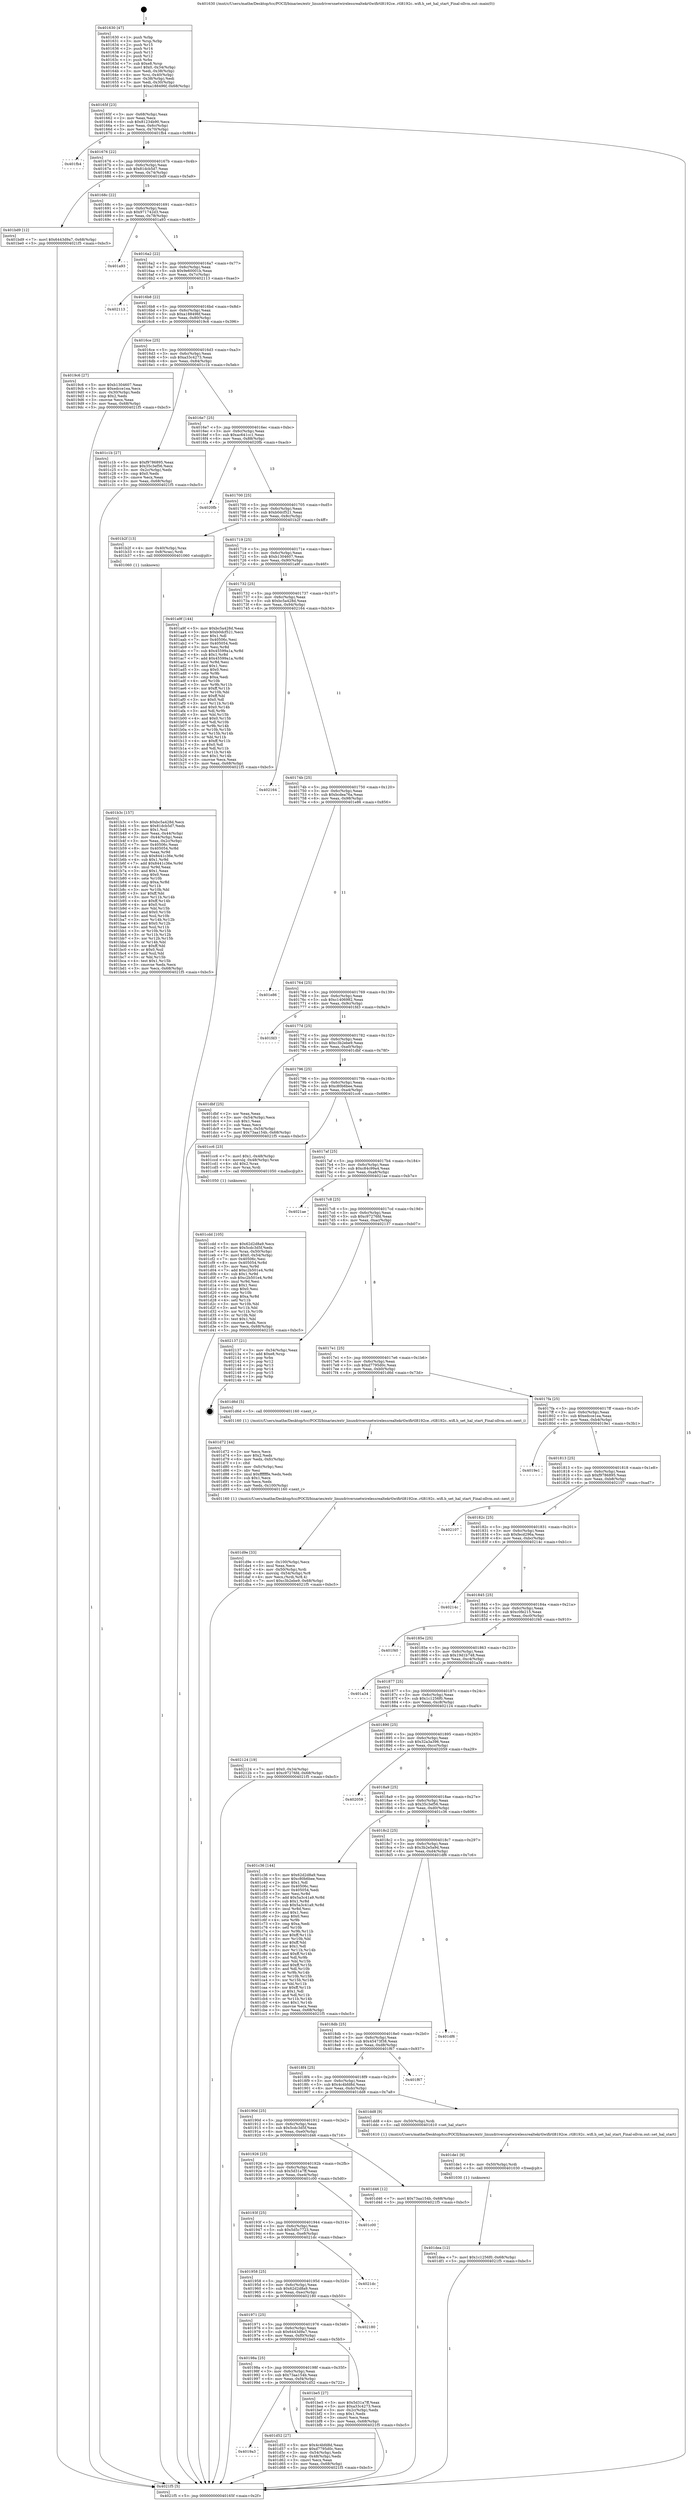 digraph "0x401630" {
  label = "0x401630 (/mnt/c/Users/mathe/Desktop/tcc/POCII/binaries/extr_linuxdriversnetwirelessrealtekrtlwifirtl8192ce..rtl8192c..wifi.h_set_hal_start_Final-ollvm.out::main(0))"
  labelloc = "t"
  node[shape=record]

  Entry [label="",width=0.3,height=0.3,shape=circle,fillcolor=black,style=filled]
  "0x40165f" [label="{
     0x40165f [23]\l
     | [instrs]\l
     &nbsp;&nbsp;0x40165f \<+3\>: mov -0x68(%rbp),%eax\l
     &nbsp;&nbsp;0x401662 \<+2\>: mov %eax,%ecx\l
     &nbsp;&nbsp;0x401664 \<+6\>: sub $0x81234b90,%ecx\l
     &nbsp;&nbsp;0x40166a \<+3\>: mov %eax,-0x6c(%rbp)\l
     &nbsp;&nbsp;0x40166d \<+3\>: mov %ecx,-0x70(%rbp)\l
     &nbsp;&nbsp;0x401670 \<+6\>: je 0000000000401fb4 \<main+0x984\>\l
  }"]
  "0x401fb4" [label="{
     0x401fb4\l
  }", style=dashed]
  "0x401676" [label="{
     0x401676 [22]\l
     | [instrs]\l
     &nbsp;&nbsp;0x401676 \<+5\>: jmp 000000000040167b \<main+0x4b\>\l
     &nbsp;&nbsp;0x40167b \<+3\>: mov -0x6c(%rbp),%eax\l
     &nbsp;&nbsp;0x40167e \<+5\>: sub $0x81dcb5d7,%eax\l
     &nbsp;&nbsp;0x401683 \<+3\>: mov %eax,-0x74(%rbp)\l
     &nbsp;&nbsp;0x401686 \<+6\>: je 0000000000401bd9 \<main+0x5a9\>\l
  }"]
  Exit [label="",width=0.3,height=0.3,shape=circle,fillcolor=black,style=filled,peripheries=2]
  "0x401bd9" [label="{
     0x401bd9 [12]\l
     | [instrs]\l
     &nbsp;&nbsp;0x401bd9 \<+7\>: movl $0x6443d9a7,-0x68(%rbp)\l
     &nbsp;&nbsp;0x401be0 \<+5\>: jmp 00000000004021f5 \<main+0xbc5\>\l
  }"]
  "0x40168c" [label="{
     0x40168c [22]\l
     | [instrs]\l
     &nbsp;&nbsp;0x40168c \<+5\>: jmp 0000000000401691 \<main+0x61\>\l
     &nbsp;&nbsp;0x401691 \<+3\>: mov -0x6c(%rbp),%eax\l
     &nbsp;&nbsp;0x401694 \<+5\>: sub $0x971742d3,%eax\l
     &nbsp;&nbsp;0x401699 \<+3\>: mov %eax,-0x78(%rbp)\l
     &nbsp;&nbsp;0x40169c \<+6\>: je 0000000000401a93 \<main+0x463\>\l
  }"]
  "0x401dea" [label="{
     0x401dea [12]\l
     | [instrs]\l
     &nbsp;&nbsp;0x401dea \<+7\>: movl $0x1c1256f0,-0x68(%rbp)\l
     &nbsp;&nbsp;0x401df1 \<+5\>: jmp 00000000004021f5 \<main+0xbc5\>\l
  }"]
  "0x401a93" [label="{
     0x401a93\l
  }", style=dashed]
  "0x4016a2" [label="{
     0x4016a2 [22]\l
     | [instrs]\l
     &nbsp;&nbsp;0x4016a2 \<+5\>: jmp 00000000004016a7 \<main+0x77\>\l
     &nbsp;&nbsp;0x4016a7 \<+3\>: mov -0x6c(%rbp),%eax\l
     &nbsp;&nbsp;0x4016aa \<+5\>: sub $0x9e60001b,%eax\l
     &nbsp;&nbsp;0x4016af \<+3\>: mov %eax,-0x7c(%rbp)\l
     &nbsp;&nbsp;0x4016b2 \<+6\>: je 0000000000402113 \<main+0xae3\>\l
  }"]
  "0x401de1" [label="{
     0x401de1 [9]\l
     | [instrs]\l
     &nbsp;&nbsp;0x401de1 \<+4\>: mov -0x50(%rbp),%rdi\l
     &nbsp;&nbsp;0x401de5 \<+5\>: call 0000000000401030 \<free@plt\>\l
     | [calls]\l
     &nbsp;&nbsp;0x401030 \{1\} (unknown)\l
  }"]
  "0x402113" [label="{
     0x402113\l
  }", style=dashed]
  "0x4016b8" [label="{
     0x4016b8 [22]\l
     | [instrs]\l
     &nbsp;&nbsp;0x4016b8 \<+5\>: jmp 00000000004016bd \<main+0x8d\>\l
     &nbsp;&nbsp;0x4016bd \<+3\>: mov -0x6c(%rbp),%eax\l
     &nbsp;&nbsp;0x4016c0 \<+5\>: sub $0xa188496f,%eax\l
     &nbsp;&nbsp;0x4016c5 \<+3\>: mov %eax,-0x80(%rbp)\l
     &nbsp;&nbsp;0x4016c8 \<+6\>: je 00000000004019c6 \<main+0x396\>\l
  }"]
  "0x401d9e" [label="{
     0x401d9e [33]\l
     | [instrs]\l
     &nbsp;&nbsp;0x401d9e \<+6\>: mov -0x100(%rbp),%ecx\l
     &nbsp;&nbsp;0x401da4 \<+3\>: imul %eax,%ecx\l
     &nbsp;&nbsp;0x401da7 \<+4\>: mov -0x50(%rbp),%rdi\l
     &nbsp;&nbsp;0x401dab \<+4\>: movslq -0x54(%rbp),%r8\l
     &nbsp;&nbsp;0x401daf \<+4\>: mov %ecx,(%rdi,%r8,4)\l
     &nbsp;&nbsp;0x401db3 \<+7\>: movl $0xc3b2ebe9,-0x68(%rbp)\l
     &nbsp;&nbsp;0x401dba \<+5\>: jmp 00000000004021f5 \<main+0xbc5\>\l
  }"]
  "0x4019c6" [label="{
     0x4019c6 [27]\l
     | [instrs]\l
     &nbsp;&nbsp;0x4019c6 \<+5\>: mov $0xb1304607,%eax\l
     &nbsp;&nbsp;0x4019cb \<+5\>: mov $0xedcce1ea,%ecx\l
     &nbsp;&nbsp;0x4019d0 \<+3\>: mov -0x30(%rbp),%edx\l
     &nbsp;&nbsp;0x4019d3 \<+3\>: cmp $0x2,%edx\l
     &nbsp;&nbsp;0x4019d6 \<+3\>: cmovne %ecx,%eax\l
     &nbsp;&nbsp;0x4019d9 \<+3\>: mov %eax,-0x68(%rbp)\l
     &nbsp;&nbsp;0x4019dc \<+5\>: jmp 00000000004021f5 \<main+0xbc5\>\l
  }"]
  "0x4016ce" [label="{
     0x4016ce [25]\l
     | [instrs]\l
     &nbsp;&nbsp;0x4016ce \<+5\>: jmp 00000000004016d3 \<main+0xa3\>\l
     &nbsp;&nbsp;0x4016d3 \<+3\>: mov -0x6c(%rbp),%eax\l
     &nbsp;&nbsp;0x4016d6 \<+5\>: sub $0xa33c4273,%eax\l
     &nbsp;&nbsp;0x4016db \<+6\>: mov %eax,-0x84(%rbp)\l
     &nbsp;&nbsp;0x4016e1 \<+6\>: je 0000000000401c1b \<main+0x5eb\>\l
  }"]
  "0x4021f5" [label="{
     0x4021f5 [5]\l
     | [instrs]\l
     &nbsp;&nbsp;0x4021f5 \<+5\>: jmp 000000000040165f \<main+0x2f\>\l
  }"]
  "0x401630" [label="{
     0x401630 [47]\l
     | [instrs]\l
     &nbsp;&nbsp;0x401630 \<+1\>: push %rbp\l
     &nbsp;&nbsp;0x401631 \<+3\>: mov %rsp,%rbp\l
     &nbsp;&nbsp;0x401634 \<+2\>: push %r15\l
     &nbsp;&nbsp;0x401636 \<+2\>: push %r14\l
     &nbsp;&nbsp;0x401638 \<+2\>: push %r13\l
     &nbsp;&nbsp;0x40163a \<+2\>: push %r12\l
     &nbsp;&nbsp;0x40163c \<+1\>: push %rbx\l
     &nbsp;&nbsp;0x40163d \<+7\>: sub $0xe8,%rsp\l
     &nbsp;&nbsp;0x401644 \<+7\>: movl $0x0,-0x34(%rbp)\l
     &nbsp;&nbsp;0x40164b \<+3\>: mov %edi,-0x38(%rbp)\l
     &nbsp;&nbsp;0x40164e \<+4\>: mov %rsi,-0x40(%rbp)\l
     &nbsp;&nbsp;0x401652 \<+3\>: mov -0x38(%rbp),%edi\l
     &nbsp;&nbsp;0x401655 \<+3\>: mov %edi,-0x30(%rbp)\l
     &nbsp;&nbsp;0x401658 \<+7\>: movl $0xa188496f,-0x68(%rbp)\l
  }"]
  "0x401d72" [label="{
     0x401d72 [44]\l
     | [instrs]\l
     &nbsp;&nbsp;0x401d72 \<+2\>: xor %ecx,%ecx\l
     &nbsp;&nbsp;0x401d74 \<+5\>: mov $0x2,%edx\l
     &nbsp;&nbsp;0x401d79 \<+6\>: mov %edx,-0xfc(%rbp)\l
     &nbsp;&nbsp;0x401d7f \<+1\>: cltd\l
     &nbsp;&nbsp;0x401d80 \<+6\>: mov -0xfc(%rbp),%esi\l
     &nbsp;&nbsp;0x401d86 \<+2\>: idiv %esi\l
     &nbsp;&nbsp;0x401d88 \<+6\>: imul $0xfffffffe,%edx,%edx\l
     &nbsp;&nbsp;0x401d8e \<+3\>: sub $0x1,%ecx\l
     &nbsp;&nbsp;0x401d91 \<+2\>: sub %ecx,%edx\l
     &nbsp;&nbsp;0x401d93 \<+6\>: mov %edx,-0x100(%rbp)\l
     &nbsp;&nbsp;0x401d99 \<+5\>: call 0000000000401160 \<next_i\>\l
     | [calls]\l
     &nbsp;&nbsp;0x401160 \{1\} (/mnt/c/Users/mathe/Desktop/tcc/POCII/binaries/extr_linuxdriversnetwirelessrealtekrtlwifirtl8192ce..rtl8192c..wifi.h_set_hal_start_Final-ollvm.out::next_i)\l
  }"]
  "0x401c1b" [label="{
     0x401c1b [27]\l
     | [instrs]\l
     &nbsp;&nbsp;0x401c1b \<+5\>: mov $0xf9786895,%eax\l
     &nbsp;&nbsp;0x401c20 \<+5\>: mov $0x35c3ef56,%ecx\l
     &nbsp;&nbsp;0x401c25 \<+3\>: mov -0x2c(%rbp),%edx\l
     &nbsp;&nbsp;0x401c28 \<+3\>: cmp $0x0,%edx\l
     &nbsp;&nbsp;0x401c2b \<+3\>: cmove %ecx,%eax\l
     &nbsp;&nbsp;0x401c2e \<+3\>: mov %eax,-0x68(%rbp)\l
     &nbsp;&nbsp;0x401c31 \<+5\>: jmp 00000000004021f5 \<main+0xbc5\>\l
  }"]
  "0x4016e7" [label="{
     0x4016e7 [25]\l
     | [instrs]\l
     &nbsp;&nbsp;0x4016e7 \<+5\>: jmp 00000000004016ec \<main+0xbc\>\l
     &nbsp;&nbsp;0x4016ec \<+3\>: mov -0x6c(%rbp),%eax\l
     &nbsp;&nbsp;0x4016ef \<+5\>: sub $0xac641cc1,%eax\l
     &nbsp;&nbsp;0x4016f4 \<+6\>: mov %eax,-0x88(%rbp)\l
     &nbsp;&nbsp;0x4016fa \<+6\>: je 00000000004020fb \<main+0xacb\>\l
  }"]
  "0x4019a3" [label="{
     0x4019a3\l
  }", style=dashed]
  "0x4020fb" [label="{
     0x4020fb\l
  }", style=dashed]
  "0x401700" [label="{
     0x401700 [25]\l
     | [instrs]\l
     &nbsp;&nbsp;0x401700 \<+5\>: jmp 0000000000401705 \<main+0xd5\>\l
     &nbsp;&nbsp;0x401705 \<+3\>: mov -0x6c(%rbp),%eax\l
     &nbsp;&nbsp;0x401708 \<+5\>: sub $0xb0dcf521,%eax\l
     &nbsp;&nbsp;0x40170d \<+6\>: mov %eax,-0x8c(%rbp)\l
     &nbsp;&nbsp;0x401713 \<+6\>: je 0000000000401b2f \<main+0x4ff\>\l
  }"]
  "0x401d52" [label="{
     0x401d52 [27]\l
     | [instrs]\l
     &nbsp;&nbsp;0x401d52 \<+5\>: mov $0x4c4bfd8d,%eax\l
     &nbsp;&nbsp;0x401d57 \<+5\>: mov $0xd7795d0c,%ecx\l
     &nbsp;&nbsp;0x401d5c \<+3\>: mov -0x54(%rbp),%edx\l
     &nbsp;&nbsp;0x401d5f \<+3\>: cmp -0x48(%rbp),%edx\l
     &nbsp;&nbsp;0x401d62 \<+3\>: cmovl %ecx,%eax\l
     &nbsp;&nbsp;0x401d65 \<+3\>: mov %eax,-0x68(%rbp)\l
     &nbsp;&nbsp;0x401d68 \<+5\>: jmp 00000000004021f5 \<main+0xbc5\>\l
  }"]
  "0x401b2f" [label="{
     0x401b2f [13]\l
     | [instrs]\l
     &nbsp;&nbsp;0x401b2f \<+4\>: mov -0x40(%rbp),%rax\l
     &nbsp;&nbsp;0x401b33 \<+4\>: mov 0x8(%rax),%rdi\l
     &nbsp;&nbsp;0x401b37 \<+5\>: call 0000000000401060 \<atoi@plt\>\l
     | [calls]\l
     &nbsp;&nbsp;0x401060 \{1\} (unknown)\l
  }"]
  "0x401719" [label="{
     0x401719 [25]\l
     | [instrs]\l
     &nbsp;&nbsp;0x401719 \<+5\>: jmp 000000000040171e \<main+0xee\>\l
     &nbsp;&nbsp;0x40171e \<+3\>: mov -0x6c(%rbp),%eax\l
     &nbsp;&nbsp;0x401721 \<+5\>: sub $0xb1304607,%eax\l
     &nbsp;&nbsp;0x401726 \<+6\>: mov %eax,-0x90(%rbp)\l
     &nbsp;&nbsp;0x40172c \<+6\>: je 0000000000401a9f \<main+0x46f\>\l
  }"]
  "0x401cdd" [label="{
     0x401cdd [105]\l
     | [instrs]\l
     &nbsp;&nbsp;0x401cdd \<+5\>: mov $0x62d2d8a9,%ecx\l
     &nbsp;&nbsp;0x401ce2 \<+5\>: mov $0x5cdc3d5f,%edx\l
     &nbsp;&nbsp;0x401ce7 \<+4\>: mov %rax,-0x50(%rbp)\l
     &nbsp;&nbsp;0x401ceb \<+7\>: movl $0x0,-0x54(%rbp)\l
     &nbsp;&nbsp;0x401cf2 \<+7\>: mov 0x40506c,%esi\l
     &nbsp;&nbsp;0x401cf9 \<+8\>: mov 0x405054,%r8d\l
     &nbsp;&nbsp;0x401d01 \<+3\>: mov %esi,%r9d\l
     &nbsp;&nbsp;0x401d04 \<+7\>: add $0xc2b501e4,%r9d\l
     &nbsp;&nbsp;0x401d0b \<+4\>: sub $0x1,%r9d\l
     &nbsp;&nbsp;0x401d0f \<+7\>: sub $0xc2b501e4,%r9d\l
     &nbsp;&nbsp;0x401d16 \<+4\>: imul %r9d,%esi\l
     &nbsp;&nbsp;0x401d1a \<+3\>: and $0x1,%esi\l
     &nbsp;&nbsp;0x401d1d \<+3\>: cmp $0x0,%esi\l
     &nbsp;&nbsp;0x401d20 \<+4\>: sete %r10b\l
     &nbsp;&nbsp;0x401d24 \<+4\>: cmp $0xa,%r8d\l
     &nbsp;&nbsp;0x401d28 \<+4\>: setl %r11b\l
     &nbsp;&nbsp;0x401d2c \<+3\>: mov %r10b,%bl\l
     &nbsp;&nbsp;0x401d2f \<+3\>: and %r11b,%bl\l
     &nbsp;&nbsp;0x401d32 \<+3\>: xor %r11b,%r10b\l
     &nbsp;&nbsp;0x401d35 \<+3\>: or %r10b,%bl\l
     &nbsp;&nbsp;0x401d38 \<+3\>: test $0x1,%bl\l
     &nbsp;&nbsp;0x401d3b \<+3\>: cmovne %edx,%ecx\l
     &nbsp;&nbsp;0x401d3e \<+3\>: mov %ecx,-0x68(%rbp)\l
     &nbsp;&nbsp;0x401d41 \<+5\>: jmp 00000000004021f5 \<main+0xbc5\>\l
  }"]
  "0x401a9f" [label="{
     0x401a9f [144]\l
     | [instrs]\l
     &nbsp;&nbsp;0x401a9f \<+5\>: mov $0xbc5a428d,%eax\l
     &nbsp;&nbsp;0x401aa4 \<+5\>: mov $0xb0dcf521,%ecx\l
     &nbsp;&nbsp;0x401aa9 \<+2\>: mov $0x1,%dl\l
     &nbsp;&nbsp;0x401aab \<+7\>: mov 0x40506c,%esi\l
     &nbsp;&nbsp;0x401ab2 \<+7\>: mov 0x405054,%edi\l
     &nbsp;&nbsp;0x401ab9 \<+3\>: mov %esi,%r8d\l
     &nbsp;&nbsp;0x401abc \<+7\>: sub $0x45599a1a,%r8d\l
     &nbsp;&nbsp;0x401ac3 \<+4\>: sub $0x1,%r8d\l
     &nbsp;&nbsp;0x401ac7 \<+7\>: add $0x45599a1a,%r8d\l
     &nbsp;&nbsp;0x401ace \<+4\>: imul %r8d,%esi\l
     &nbsp;&nbsp;0x401ad2 \<+3\>: and $0x1,%esi\l
     &nbsp;&nbsp;0x401ad5 \<+3\>: cmp $0x0,%esi\l
     &nbsp;&nbsp;0x401ad8 \<+4\>: sete %r9b\l
     &nbsp;&nbsp;0x401adc \<+3\>: cmp $0xa,%edi\l
     &nbsp;&nbsp;0x401adf \<+4\>: setl %r10b\l
     &nbsp;&nbsp;0x401ae3 \<+3\>: mov %r9b,%r11b\l
     &nbsp;&nbsp;0x401ae6 \<+4\>: xor $0xff,%r11b\l
     &nbsp;&nbsp;0x401aea \<+3\>: mov %r10b,%bl\l
     &nbsp;&nbsp;0x401aed \<+3\>: xor $0xff,%bl\l
     &nbsp;&nbsp;0x401af0 \<+3\>: xor $0x0,%dl\l
     &nbsp;&nbsp;0x401af3 \<+3\>: mov %r11b,%r14b\l
     &nbsp;&nbsp;0x401af6 \<+4\>: and $0x0,%r14b\l
     &nbsp;&nbsp;0x401afa \<+3\>: and %dl,%r9b\l
     &nbsp;&nbsp;0x401afd \<+3\>: mov %bl,%r15b\l
     &nbsp;&nbsp;0x401b00 \<+4\>: and $0x0,%r15b\l
     &nbsp;&nbsp;0x401b04 \<+3\>: and %dl,%r10b\l
     &nbsp;&nbsp;0x401b07 \<+3\>: or %r9b,%r14b\l
     &nbsp;&nbsp;0x401b0a \<+3\>: or %r10b,%r15b\l
     &nbsp;&nbsp;0x401b0d \<+3\>: xor %r15b,%r14b\l
     &nbsp;&nbsp;0x401b10 \<+3\>: or %bl,%r11b\l
     &nbsp;&nbsp;0x401b13 \<+4\>: xor $0xff,%r11b\l
     &nbsp;&nbsp;0x401b17 \<+3\>: or $0x0,%dl\l
     &nbsp;&nbsp;0x401b1a \<+3\>: and %dl,%r11b\l
     &nbsp;&nbsp;0x401b1d \<+3\>: or %r11b,%r14b\l
     &nbsp;&nbsp;0x401b20 \<+4\>: test $0x1,%r14b\l
     &nbsp;&nbsp;0x401b24 \<+3\>: cmovne %ecx,%eax\l
     &nbsp;&nbsp;0x401b27 \<+3\>: mov %eax,-0x68(%rbp)\l
     &nbsp;&nbsp;0x401b2a \<+5\>: jmp 00000000004021f5 \<main+0xbc5\>\l
  }"]
  "0x401732" [label="{
     0x401732 [25]\l
     | [instrs]\l
     &nbsp;&nbsp;0x401732 \<+5\>: jmp 0000000000401737 \<main+0x107\>\l
     &nbsp;&nbsp;0x401737 \<+3\>: mov -0x6c(%rbp),%eax\l
     &nbsp;&nbsp;0x40173a \<+5\>: sub $0xbc5a428d,%eax\l
     &nbsp;&nbsp;0x40173f \<+6\>: mov %eax,-0x94(%rbp)\l
     &nbsp;&nbsp;0x401745 \<+6\>: je 0000000000402164 \<main+0xb34\>\l
  }"]
  "0x401b3c" [label="{
     0x401b3c [157]\l
     | [instrs]\l
     &nbsp;&nbsp;0x401b3c \<+5\>: mov $0xbc5a428d,%ecx\l
     &nbsp;&nbsp;0x401b41 \<+5\>: mov $0x81dcb5d7,%edx\l
     &nbsp;&nbsp;0x401b46 \<+3\>: mov $0x1,%sil\l
     &nbsp;&nbsp;0x401b49 \<+3\>: mov %eax,-0x44(%rbp)\l
     &nbsp;&nbsp;0x401b4c \<+3\>: mov -0x44(%rbp),%eax\l
     &nbsp;&nbsp;0x401b4f \<+3\>: mov %eax,-0x2c(%rbp)\l
     &nbsp;&nbsp;0x401b52 \<+7\>: mov 0x40506c,%eax\l
     &nbsp;&nbsp;0x401b59 \<+8\>: mov 0x405054,%r8d\l
     &nbsp;&nbsp;0x401b61 \<+3\>: mov %eax,%r9d\l
     &nbsp;&nbsp;0x401b64 \<+7\>: sub $0x8441c36e,%r9d\l
     &nbsp;&nbsp;0x401b6b \<+4\>: sub $0x1,%r9d\l
     &nbsp;&nbsp;0x401b6f \<+7\>: add $0x8441c36e,%r9d\l
     &nbsp;&nbsp;0x401b76 \<+4\>: imul %r9d,%eax\l
     &nbsp;&nbsp;0x401b7a \<+3\>: and $0x1,%eax\l
     &nbsp;&nbsp;0x401b7d \<+3\>: cmp $0x0,%eax\l
     &nbsp;&nbsp;0x401b80 \<+4\>: sete %r10b\l
     &nbsp;&nbsp;0x401b84 \<+4\>: cmp $0xa,%r8d\l
     &nbsp;&nbsp;0x401b88 \<+4\>: setl %r11b\l
     &nbsp;&nbsp;0x401b8c \<+3\>: mov %r10b,%bl\l
     &nbsp;&nbsp;0x401b8f \<+3\>: xor $0xff,%bl\l
     &nbsp;&nbsp;0x401b92 \<+3\>: mov %r11b,%r14b\l
     &nbsp;&nbsp;0x401b95 \<+4\>: xor $0xff,%r14b\l
     &nbsp;&nbsp;0x401b99 \<+4\>: xor $0x0,%sil\l
     &nbsp;&nbsp;0x401b9d \<+3\>: mov %bl,%r15b\l
     &nbsp;&nbsp;0x401ba0 \<+4\>: and $0x0,%r15b\l
     &nbsp;&nbsp;0x401ba4 \<+3\>: and %sil,%r10b\l
     &nbsp;&nbsp;0x401ba7 \<+3\>: mov %r14b,%r12b\l
     &nbsp;&nbsp;0x401baa \<+4\>: and $0x0,%r12b\l
     &nbsp;&nbsp;0x401bae \<+3\>: and %sil,%r11b\l
     &nbsp;&nbsp;0x401bb1 \<+3\>: or %r10b,%r15b\l
     &nbsp;&nbsp;0x401bb4 \<+3\>: or %r11b,%r12b\l
     &nbsp;&nbsp;0x401bb7 \<+3\>: xor %r12b,%r15b\l
     &nbsp;&nbsp;0x401bba \<+3\>: or %r14b,%bl\l
     &nbsp;&nbsp;0x401bbd \<+3\>: xor $0xff,%bl\l
     &nbsp;&nbsp;0x401bc0 \<+4\>: or $0x0,%sil\l
     &nbsp;&nbsp;0x401bc4 \<+3\>: and %sil,%bl\l
     &nbsp;&nbsp;0x401bc7 \<+3\>: or %bl,%r15b\l
     &nbsp;&nbsp;0x401bca \<+4\>: test $0x1,%r15b\l
     &nbsp;&nbsp;0x401bce \<+3\>: cmovne %edx,%ecx\l
     &nbsp;&nbsp;0x401bd1 \<+3\>: mov %ecx,-0x68(%rbp)\l
     &nbsp;&nbsp;0x401bd4 \<+5\>: jmp 00000000004021f5 \<main+0xbc5\>\l
  }"]
  "0x40198a" [label="{
     0x40198a [25]\l
     | [instrs]\l
     &nbsp;&nbsp;0x40198a \<+5\>: jmp 000000000040198f \<main+0x35f\>\l
     &nbsp;&nbsp;0x40198f \<+3\>: mov -0x6c(%rbp),%eax\l
     &nbsp;&nbsp;0x401992 \<+5\>: sub $0x73aa154b,%eax\l
     &nbsp;&nbsp;0x401997 \<+6\>: mov %eax,-0xf4(%rbp)\l
     &nbsp;&nbsp;0x40199d \<+6\>: je 0000000000401d52 \<main+0x722\>\l
  }"]
  "0x402164" [label="{
     0x402164\l
  }", style=dashed]
  "0x40174b" [label="{
     0x40174b [25]\l
     | [instrs]\l
     &nbsp;&nbsp;0x40174b \<+5\>: jmp 0000000000401750 \<main+0x120\>\l
     &nbsp;&nbsp;0x401750 \<+3\>: mov -0x6c(%rbp),%eax\l
     &nbsp;&nbsp;0x401753 \<+5\>: sub $0xbcdea76a,%eax\l
     &nbsp;&nbsp;0x401758 \<+6\>: mov %eax,-0x98(%rbp)\l
     &nbsp;&nbsp;0x40175e \<+6\>: je 0000000000401e86 \<main+0x856\>\l
  }"]
  "0x401be5" [label="{
     0x401be5 [27]\l
     | [instrs]\l
     &nbsp;&nbsp;0x401be5 \<+5\>: mov $0x5d31a7ff,%eax\l
     &nbsp;&nbsp;0x401bea \<+5\>: mov $0xa33c4273,%ecx\l
     &nbsp;&nbsp;0x401bef \<+3\>: mov -0x2c(%rbp),%edx\l
     &nbsp;&nbsp;0x401bf2 \<+3\>: cmp $0x1,%edx\l
     &nbsp;&nbsp;0x401bf5 \<+3\>: cmovl %ecx,%eax\l
     &nbsp;&nbsp;0x401bf8 \<+3\>: mov %eax,-0x68(%rbp)\l
     &nbsp;&nbsp;0x401bfb \<+5\>: jmp 00000000004021f5 \<main+0xbc5\>\l
  }"]
  "0x401e86" [label="{
     0x401e86\l
  }", style=dashed]
  "0x401764" [label="{
     0x401764 [25]\l
     | [instrs]\l
     &nbsp;&nbsp;0x401764 \<+5\>: jmp 0000000000401769 \<main+0x139\>\l
     &nbsp;&nbsp;0x401769 \<+3\>: mov -0x6c(%rbp),%eax\l
     &nbsp;&nbsp;0x40176c \<+5\>: sub $0xc1406982,%eax\l
     &nbsp;&nbsp;0x401771 \<+6\>: mov %eax,-0x9c(%rbp)\l
     &nbsp;&nbsp;0x401777 \<+6\>: je 0000000000401fd3 \<main+0x9a3\>\l
  }"]
  "0x401971" [label="{
     0x401971 [25]\l
     | [instrs]\l
     &nbsp;&nbsp;0x401971 \<+5\>: jmp 0000000000401976 \<main+0x346\>\l
     &nbsp;&nbsp;0x401976 \<+3\>: mov -0x6c(%rbp),%eax\l
     &nbsp;&nbsp;0x401979 \<+5\>: sub $0x6443d9a7,%eax\l
     &nbsp;&nbsp;0x40197e \<+6\>: mov %eax,-0xf0(%rbp)\l
     &nbsp;&nbsp;0x401984 \<+6\>: je 0000000000401be5 \<main+0x5b5\>\l
  }"]
  "0x401fd3" [label="{
     0x401fd3\l
  }", style=dashed]
  "0x40177d" [label="{
     0x40177d [25]\l
     | [instrs]\l
     &nbsp;&nbsp;0x40177d \<+5\>: jmp 0000000000401782 \<main+0x152\>\l
     &nbsp;&nbsp;0x401782 \<+3\>: mov -0x6c(%rbp),%eax\l
     &nbsp;&nbsp;0x401785 \<+5\>: sub $0xc3b2ebe9,%eax\l
     &nbsp;&nbsp;0x40178a \<+6\>: mov %eax,-0xa0(%rbp)\l
     &nbsp;&nbsp;0x401790 \<+6\>: je 0000000000401dbf \<main+0x78f\>\l
  }"]
  "0x402180" [label="{
     0x402180\l
  }", style=dashed]
  "0x401dbf" [label="{
     0x401dbf [25]\l
     | [instrs]\l
     &nbsp;&nbsp;0x401dbf \<+2\>: xor %eax,%eax\l
     &nbsp;&nbsp;0x401dc1 \<+3\>: mov -0x54(%rbp),%ecx\l
     &nbsp;&nbsp;0x401dc4 \<+3\>: sub $0x1,%eax\l
     &nbsp;&nbsp;0x401dc7 \<+2\>: sub %eax,%ecx\l
     &nbsp;&nbsp;0x401dc9 \<+3\>: mov %ecx,-0x54(%rbp)\l
     &nbsp;&nbsp;0x401dcc \<+7\>: movl $0x73aa154b,-0x68(%rbp)\l
     &nbsp;&nbsp;0x401dd3 \<+5\>: jmp 00000000004021f5 \<main+0xbc5\>\l
  }"]
  "0x401796" [label="{
     0x401796 [25]\l
     | [instrs]\l
     &nbsp;&nbsp;0x401796 \<+5\>: jmp 000000000040179b \<main+0x16b\>\l
     &nbsp;&nbsp;0x40179b \<+3\>: mov -0x6c(%rbp),%eax\l
     &nbsp;&nbsp;0x40179e \<+5\>: sub $0xc80b6bee,%eax\l
     &nbsp;&nbsp;0x4017a3 \<+6\>: mov %eax,-0xa4(%rbp)\l
     &nbsp;&nbsp;0x4017a9 \<+6\>: je 0000000000401cc6 \<main+0x696\>\l
  }"]
  "0x401958" [label="{
     0x401958 [25]\l
     | [instrs]\l
     &nbsp;&nbsp;0x401958 \<+5\>: jmp 000000000040195d \<main+0x32d\>\l
     &nbsp;&nbsp;0x40195d \<+3\>: mov -0x6c(%rbp),%eax\l
     &nbsp;&nbsp;0x401960 \<+5\>: sub $0x62d2d8a9,%eax\l
     &nbsp;&nbsp;0x401965 \<+6\>: mov %eax,-0xec(%rbp)\l
     &nbsp;&nbsp;0x40196b \<+6\>: je 0000000000402180 \<main+0xb50\>\l
  }"]
  "0x401cc6" [label="{
     0x401cc6 [23]\l
     | [instrs]\l
     &nbsp;&nbsp;0x401cc6 \<+7\>: movl $0x1,-0x48(%rbp)\l
     &nbsp;&nbsp;0x401ccd \<+4\>: movslq -0x48(%rbp),%rax\l
     &nbsp;&nbsp;0x401cd1 \<+4\>: shl $0x2,%rax\l
     &nbsp;&nbsp;0x401cd5 \<+3\>: mov %rax,%rdi\l
     &nbsp;&nbsp;0x401cd8 \<+5\>: call 0000000000401050 \<malloc@plt\>\l
     | [calls]\l
     &nbsp;&nbsp;0x401050 \{1\} (unknown)\l
  }"]
  "0x4017af" [label="{
     0x4017af [25]\l
     | [instrs]\l
     &nbsp;&nbsp;0x4017af \<+5\>: jmp 00000000004017b4 \<main+0x184\>\l
     &nbsp;&nbsp;0x4017b4 \<+3\>: mov -0x6c(%rbp),%eax\l
     &nbsp;&nbsp;0x4017b7 \<+5\>: sub $0xc84c99a4,%eax\l
     &nbsp;&nbsp;0x4017bc \<+6\>: mov %eax,-0xa8(%rbp)\l
     &nbsp;&nbsp;0x4017c2 \<+6\>: je 00000000004021ae \<main+0xb7e\>\l
  }"]
  "0x4021dc" [label="{
     0x4021dc\l
  }", style=dashed]
  "0x4021ae" [label="{
     0x4021ae\l
  }", style=dashed]
  "0x4017c8" [label="{
     0x4017c8 [25]\l
     | [instrs]\l
     &nbsp;&nbsp;0x4017c8 \<+5\>: jmp 00000000004017cd \<main+0x19d\>\l
     &nbsp;&nbsp;0x4017cd \<+3\>: mov -0x6c(%rbp),%eax\l
     &nbsp;&nbsp;0x4017d0 \<+5\>: sub $0xc97276fd,%eax\l
     &nbsp;&nbsp;0x4017d5 \<+6\>: mov %eax,-0xac(%rbp)\l
     &nbsp;&nbsp;0x4017db \<+6\>: je 0000000000402137 \<main+0xb07\>\l
  }"]
  "0x40193f" [label="{
     0x40193f [25]\l
     | [instrs]\l
     &nbsp;&nbsp;0x40193f \<+5\>: jmp 0000000000401944 \<main+0x314\>\l
     &nbsp;&nbsp;0x401944 \<+3\>: mov -0x6c(%rbp),%eax\l
     &nbsp;&nbsp;0x401947 \<+5\>: sub $0x5d5c7723,%eax\l
     &nbsp;&nbsp;0x40194c \<+6\>: mov %eax,-0xe8(%rbp)\l
     &nbsp;&nbsp;0x401952 \<+6\>: je 00000000004021dc \<main+0xbac\>\l
  }"]
  "0x402137" [label="{
     0x402137 [21]\l
     | [instrs]\l
     &nbsp;&nbsp;0x402137 \<+3\>: mov -0x34(%rbp),%eax\l
     &nbsp;&nbsp;0x40213a \<+7\>: add $0xe8,%rsp\l
     &nbsp;&nbsp;0x402141 \<+1\>: pop %rbx\l
     &nbsp;&nbsp;0x402142 \<+2\>: pop %r12\l
     &nbsp;&nbsp;0x402144 \<+2\>: pop %r13\l
     &nbsp;&nbsp;0x402146 \<+2\>: pop %r14\l
     &nbsp;&nbsp;0x402148 \<+2\>: pop %r15\l
     &nbsp;&nbsp;0x40214a \<+1\>: pop %rbp\l
     &nbsp;&nbsp;0x40214b \<+1\>: ret\l
  }"]
  "0x4017e1" [label="{
     0x4017e1 [25]\l
     | [instrs]\l
     &nbsp;&nbsp;0x4017e1 \<+5\>: jmp 00000000004017e6 \<main+0x1b6\>\l
     &nbsp;&nbsp;0x4017e6 \<+3\>: mov -0x6c(%rbp),%eax\l
     &nbsp;&nbsp;0x4017e9 \<+5\>: sub $0xd7795d0c,%eax\l
     &nbsp;&nbsp;0x4017ee \<+6\>: mov %eax,-0xb0(%rbp)\l
     &nbsp;&nbsp;0x4017f4 \<+6\>: je 0000000000401d6d \<main+0x73d\>\l
  }"]
  "0x401c00" [label="{
     0x401c00\l
  }", style=dashed]
  "0x401d6d" [label="{
     0x401d6d [5]\l
     | [instrs]\l
     &nbsp;&nbsp;0x401d6d \<+5\>: call 0000000000401160 \<next_i\>\l
     | [calls]\l
     &nbsp;&nbsp;0x401160 \{1\} (/mnt/c/Users/mathe/Desktop/tcc/POCII/binaries/extr_linuxdriversnetwirelessrealtekrtlwifirtl8192ce..rtl8192c..wifi.h_set_hal_start_Final-ollvm.out::next_i)\l
  }"]
  "0x4017fa" [label="{
     0x4017fa [25]\l
     | [instrs]\l
     &nbsp;&nbsp;0x4017fa \<+5\>: jmp 00000000004017ff \<main+0x1cf\>\l
     &nbsp;&nbsp;0x4017ff \<+3\>: mov -0x6c(%rbp),%eax\l
     &nbsp;&nbsp;0x401802 \<+5\>: sub $0xedcce1ea,%eax\l
     &nbsp;&nbsp;0x401807 \<+6\>: mov %eax,-0xb4(%rbp)\l
     &nbsp;&nbsp;0x40180d \<+6\>: je 00000000004019e1 \<main+0x3b1\>\l
  }"]
  "0x401926" [label="{
     0x401926 [25]\l
     | [instrs]\l
     &nbsp;&nbsp;0x401926 \<+5\>: jmp 000000000040192b \<main+0x2fb\>\l
     &nbsp;&nbsp;0x40192b \<+3\>: mov -0x6c(%rbp),%eax\l
     &nbsp;&nbsp;0x40192e \<+5\>: sub $0x5d31a7ff,%eax\l
     &nbsp;&nbsp;0x401933 \<+6\>: mov %eax,-0xe4(%rbp)\l
     &nbsp;&nbsp;0x401939 \<+6\>: je 0000000000401c00 \<main+0x5d0\>\l
  }"]
  "0x4019e1" [label="{
     0x4019e1\l
  }", style=dashed]
  "0x401813" [label="{
     0x401813 [25]\l
     | [instrs]\l
     &nbsp;&nbsp;0x401813 \<+5\>: jmp 0000000000401818 \<main+0x1e8\>\l
     &nbsp;&nbsp;0x401818 \<+3\>: mov -0x6c(%rbp),%eax\l
     &nbsp;&nbsp;0x40181b \<+5\>: sub $0xf9786895,%eax\l
     &nbsp;&nbsp;0x401820 \<+6\>: mov %eax,-0xb8(%rbp)\l
     &nbsp;&nbsp;0x401826 \<+6\>: je 0000000000402107 \<main+0xad7\>\l
  }"]
  "0x401d46" [label="{
     0x401d46 [12]\l
     | [instrs]\l
     &nbsp;&nbsp;0x401d46 \<+7\>: movl $0x73aa154b,-0x68(%rbp)\l
     &nbsp;&nbsp;0x401d4d \<+5\>: jmp 00000000004021f5 \<main+0xbc5\>\l
  }"]
  "0x402107" [label="{
     0x402107\l
  }", style=dashed]
  "0x40182c" [label="{
     0x40182c [25]\l
     | [instrs]\l
     &nbsp;&nbsp;0x40182c \<+5\>: jmp 0000000000401831 \<main+0x201\>\l
     &nbsp;&nbsp;0x401831 \<+3\>: mov -0x6c(%rbp),%eax\l
     &nbsp;&nbsp;0x401834 \<+5\>: sub $0xfecd296a,%eax\l
     &nbsp;&nbsp;0x401839 \<+6\>: mov %eax,-0xbc(%rbp)\l
     &nbsp;&nbsp;0x40183f \<+6\>: je 000000000040214c \<main+0xb1c\>\l
  }"]
  "0x40190d" [label="{
     0x40190d [25]\l
     | [instrs]\l
     &nbsp;&nbsp;0x40190d \<+5\>: jmp 0000000000401912 \<main+0x2e2\>\l
     &nbsp;&nbsp;0x401912 \<+3\>: mov -0x6c(%rbp),%eax\l
     &nbsp;&nbsp;0x401915 \<+5\>: sub $0x5cdc3d5f,%eax\l
     &nbsp;&nbsp;0x40191a \<+6\>: mov %eax,-0xe0(%rbp)\l
     &nbsp;&nbsp;0x401920 \<+6\>: je 0000000000401d46 \<main+0x716\>\l
  }"]
  "0x40214c" [label="{
     0x40214c\l
  }", style=dashed]
  "0x401845" [label="{
     0x401845 [25]\l
     | [instrs]\l
     &nbsp;&nbsp;0x401845 \<+5\>: jmp 000000000040184a \<main+0x21a\>\l
     &nbsp;&nbsp;0x40184a \<+3\>: mov -0x6c(%rbp),%eax\l
     &nbsp;&nbsp;0x40184d \<+5\>: sub $0xc0fe215,%eax\l
     &nbsp;&nbsp;0x401852 \<+6\>: mov %eax,-0xc0(%rbp)\l
     &nbsp;&nbsp;0x401858 \<+6\>: je 0000000000401f40 \<main+0x910\>\l
  }"]
  "0x401dd8" [label="{
     0x401dd8 [9]\l
     | [instrs]\l
     &nbsp;&nbsp;0x401dd8 \<+4\>: mov -0x50(%rbp),%rdi\l
     &nbsp;&nbsp;0x401ddc \<+5\>: call 0000000000401610 \<set_hal_start\>\l
     | [calls]\l
     &nbsp;&nbsp;0x401610 \{1\} (/mnt/c/Users/mathe/Desktop/tcc/POCII/binaries/extr_linuxdriversnetwirelessrealtekrtlwifirtl8192ce..rtl8192c..wifi.h_set_hal_start_Final-ollvm.out::set_hal_start)\l
  }"]
  "0x401f40" [label="{
     0x401f40\l
  }", style=dashed]
  "0x40185e" [label="{
     0x40185e [25]\l
     | [instrs]\l
     &nbsp;&nbsp;0x40185e \<+5\>: jmp 0000000000401863 \<main+0x233\>\l
     &nbsp;&nbsp;0x401863 \<+3\>: mov -0x6c(%rbp),%eax\l
     &nbsp;&nbsp;0x401866 \<+5\>: sub $0x19d1b748,%eax\l
     &nbsp;&nbsp;0x40186b \<+6\>: mov %eax,-0xc4(%rbp)\l
     &nbsp;&nbsp;0x401871 \<+6\>: je 0000000000401a34 \<main+0x404\>\l
  }"]
  "0x4018f4" [label="{
     0x4018f4 [25]\l
     | [instrs]\l
     &nbsp;&nbsp;0x4018f4 \<+5\>: jmp 00000000004018f9 \<main+0x2c9\>\l
     &nbsp;&nbsp;0x4018f9 \<+3\>: mov -0x6c(%rbp),%eax\l
     &nbsp;&nbsp;0x4018fc \<+5\>: sub $0x4c4bfd8d,%eax\l
     &nbsp;&nbsp;0x401901 \<+6\>: mov %eax,-0xdc(%rbp)\l
     &nbsp;&nbsp;0x401907 \<+6\>: je 0000000000401dd8 \<main+0x7a8\>\l
  }"]
  "0x401a34" [label="{
     0x401a34\l
  }", style=dashed]
  "0x401877" [label="{
     0x401877 [25]\l
     | [instrs]\l
     &nbsp;&nbsp;0x401877 \<+5\>: jmp 000000000040187c \<main+0x24c\>\l
     &nbsp;&nbsp;0x40187c \<+3\>: mov -0x6c(%rbp),%eax\l
     &nbsp;&nbsp;0x40187f \<+5\>: sub $0x1c1256f0,%eax\l
     &nbsp;&nbsp;0x401884 \<+6\>: mov %eax,-0xc8(%rbp)\l
     &nbsp;&nbsp;0x40188a \<+6\>: je 0000000000402124 \<main+0xaf4\>\l
  }"]
  "0x401f67" [label="{
     0x401f67\l
  }", style=dashed]
  "0x402124" [label="{
     0x402124 [19]\l
     | [instrs]\l
     &nbsp;&nbsp;0x402124 \<+7\>: movl $0x0,-0x34(%rbp)\l
     &nbsp;&nbsp;0x40212b \<+7\>: movl $0xc97276fd,-0x68(%rbp)\l
     &nbsp;&nbsp;0x402132 \<+5\>: jmp 00000000004021f5 \<main+0xbc5\>\l
  }"]
  "0x401890" [label="{
     0x401890 [25]\l
     | [instrs]\l
     &nbsp;&nbsp;0x401890 \<+5\>: jmp 0000000000401895 \<main+0x265\>\l
     &nbsp;&nbsp;0x401895 \<+3\>: mov -0x6c(%rbp),%eax\l
     &nbsp;&nbsp;0x401898 \<+5\>: sub $0x32a3a396,%eax\l
     &nbsp;&nbsp;0x40189d \<+6\>: mov %eax,-0xcc(%rbp)\l
     &nbsp;&nbsp;0x4018a3 \<+6\>: je 0000000000402059 \<main+0xa29\>\l
  }"]
  "0x4018db" [label="{
     0x4018db [25]\l
     | [instrs]\l
     &nbsp;&nbsp;0x4018db \<+5\>: jmp 00000000004018e0 \<main+0x2b0\>\l
     &nbsp;&nbsp;0x4018e0 \<+3\>: mov -0x6c(%rbp),%eax\l
     &nbsp;&nbsp;0x4018e3 \<+5\>: sub $0x45473f38,%eax\l
     &nbsp;&nbsp;0x4018e8 \<+6\>: mov %eax,-0xd8(%rbp)\l
     &nbsp;&nbsp;0x4018ee \<+6\>: je 0000000000401f67 \<main+0x937\>\l
  }"]
  "0x402059" [label="{
     0x402059\l
  }", style=dashed]
  "0x4018a9" [label="{
     0x4018a9 [25]\l
     | [instrs]\l
     &nbsp;&nbsp;0x4018a9 \<+5\>: jmp 00000000004018ae \<main+0x27e\>\l
     &nbsp;&nbsp;0x4018ae \<+3\>: mov -0x6c(%rbp),%eax\l
     &nbsp;&nbsp;0x4018b1 \<+5\>: sub $0x35c3ef56,%eax\l
     &nbsp;&nbsp;0x4018b6 \<+6\>: mov %eax,-0xd0(%rbp)\l
     &nbsp;&nbsp;0x4018bc \<+6\>: je 0000000000401c36 \<main+0x606\>\l
  }"]
  "0x401df6" [label="{
     0x401df6\l
  }", style=dashed]
  "0x401c36" [label="{
     0x401c36 [144]\l
     | [instrs]\l
     &nbsp;&nbsp;0x401c36 \<+5\>: mov $0x62d2d8a9,%eax\l
     &nbsp;&nbsp;0x401c3b \<+5\>: mov $0xc80b6bee,%ecx\l
     &nbsp;&nbsp;0x401c40 \<+2\>: mov $0x1,%dl\l
     &nbsp;&nbsp;0x401c42 \<+7\>: mov 0x40506c,%esi\l
     &nbsp;&nbsp;0x401c49 \<+7\>: mov 0x405054,%edi\l
     &nbsp;&nbsp;0x401c50 \<+3\>: mov %esi,%r8d\l
     &nbsp;&nbsp;0x401c53 \<+7\>: add $0x5a3c41a9,%r8d\l
     &nbsp;&nbsp;0x401c5a \<+4\>: sub $0x1,%r8d\l
     &nbsp;&nbsp;0x401c5e \<+7\>: sub $0x5a3c41a9,%r8d\l
     &nbsp;&nbsp;0x401c65 \<+4\>: imul %r8d,%esi\l
     &nbsp;&nbsp;0x401c69 \<+3\>: and $0x1,%esi\l
     &nbsp;&nbsp;0x401c6c \<+3\>: cmp $0x0,%esi\l
     &nbsp;&nbsp;0x401c6f \<+4\>: sete %r9b\l
     &nbsp;&nbsp;0x401c73 \<+3\>: cmp $0xa,%edi\l
     &nbsp;&nbsp;0x401c76 \<+4\>: setl %r10b\l
     &nbsp;&nbsp;0x401c7a \<+3\>: mov %r9b,%r11b\l
     &nbsp;&nbsp;0x401c7d \<+4\>: xor $0xff,%r11b\l
     &nbsp;&nbsp;0x401c81 \<+3\>: mov %r10b,%bl\l
     &nbsp;&nbsp;0x401c84 \<+3\>: xor $0xff,%bl\l
     &nbsp;&nbsp;0x401c87 \<+3\>: xor $0x1,%dl\l
     &nbsp;&nbsp;0x401c8a \<+3\>: mov %r11b,%r14b\l
     &nbsp;&nbsp;0x401c8d \<+4\>: and $0xff,%r14b\l
     &nbsp;&nbsp;0x401c91 \<+3\>: and %dl,%r9b\l
     &nbsp;&nbsp;0x401c94 \<+3\>: mov %bl,%r15b\l
     &nbsp;&nbsp;0x401c97 \<+4\>: and $0xff,%r15b\l
     &nbsp;&nbsp;0x401c9b \<+3\>: and %dl,%r10b\l
     &nbsp;&nbsp;0x401c9e \<+3\>: or %r9b,%r14b\l
     &nbsp;&nbsp;0x401ca1 \<+3\>: or %r10b,%r15b\l
     &nbsp;&nbsp;0x401ca4 \<+3\>: xor %r15b,%r14b\l
     &nbsp;&nbsp;0x401ca7 \<+3\>: or %bl,%r11b\l
     &nbsp;&nbsp;0x401caa \<+4\>: xor $0xff,%r11b\l
     &nbsp;&nbsp;0x401cae \<+3\>: or $0x1,%dl\l
     &nbsp;&nbsp;0x401cb1 \<+3\>: and %dl,%r11b\l
     &nbsp;&nbsp;0x401cb4 \<+3\>: or %r11b,%r14b\l
     &nbsp;&nbsp;0x401cb7 \<+4\>: test $0x1,%r14b\l
     &nbsp;&nbsp;0x401cbb \<+3\>: cmovne %ecx,%eax\l
     &nbsp;&nbsp;0x401cbe \<+3\>: mov %eax,-0x68(%rbp)\l
     &nbsp;&nbsp;0x401cc1 \<+5\>: jmp 00000000004021f5 \<main+0xbc5\>\l
  }"]
  "0x4018c2" [label="{
     0x4018c2 [25]\l
     | [instrs]\l
     &nbsp;&nbsp;0x4018c2 \<+5\>: jmp 00000000004018c7 \<main+0x297\>\l
     &nbsp;&nbsp;0x4018c7 \<+3\>: mov -0x6c(%rbp),%eax\l
     &nbsp;&nbsp;0x4018ca \<+5\>: sub $0x3b2e5a9d,%eax\l
     &nbsp;&nbsp;0x4018cf \<+6\>: mov %eax,-0xd4(%rbp)\l
     &nbsp;&nbsp;0x4018d5 \<+6\>: je 0000000000401df6 \<main+0x7c6\>\l
  }"]
  Entry -> "0x401630" [label=" 1"]
  "0x40165f" -> "0x401fb4" [label=" 0"]
  "0x40165f" -> "0x401676" [label=" 16"]
  "0x402137" -> Exit [label=" 1"]
  "0x401676" -> "0x401bd9" [label=" 1"]
  "0x401676" -> "0x40168c" [label=" 15"]
  "0x402124" -> "0x4021f5" [label=" 1"]
  "0x40168c" -> "0x401a93" [label=" 0"]
  "0x40168c" -> "0x4016a2" [label=" 15"]
  "0x401dea" -> "0x4021f5" [label=" 1"]
  "0x4016a2" -> "0x402113" [label=" 0"]
  "0x4016a2" -> "0x4016b8" [label=" 15"]
  "0x401de1" -> "0x401dea" [label=" 1"]
  "0x4016b8" -> "0x4019c6" [label=" 1"]
  "0x4016b8" -> "0x4016ce" [label=" 14"]
  "0x4019c6" -> "0x4021f5" [label=" 1"]
  "0x401630" -> "0x40165f" [label=" 1"]
  "0x4021f5" -> "0x40165f" [label=" 15"]
  "0x401dd8" -> "0x401de1" [label=" 1"]
  "0x4016ce" -> "0x401c1b" [label=" 1"]
  "0x4016ce" -> "0x4016e7" [label=" 13"]
  "0x401dbf" -> "0x4021f5" [label=" 1"]
  "0x4016e7" -> "0x4020fb" [label=" 0"]
  "0x4016e7" -> "0x401700" [label=" 13"]
  "0x401d9e" -> "0x4021f5" [label=" 1"]
  "0x401700" -> "0x401b2f" [label=" 1"]
  "0x401700" -> "0x401719" [label=" 12"]
  "0x401d72" -> "0x401d9e" [label=" 1"]
  "0x401719" -> "0x401a9f" [label=" 1"]
  "0x401719" -> "0x401732" [label=" 11"]
  "0x401a9f" -> "0x4021f5" [label=" 1"]
  "0x401b2f" -> "0x401b3c" [label=" 1"]
  "0x401b3c" -> "0x4021f5" [label=" 1"]
  "0x401bd9" -> "0x4021f5" [label=" 1"]
  "0x401d52" -> "0x4021f5" [label=" 2"]
  "0x401732" -> "0x402164" [label=" 0"]
  "0x401732" -> "0x40174b" [label=" 11"]
  "0x40198a" -> "0x4019a3" [label=" 0"]
  "0x40174b" -> "0x401e86" [label=" 0"]
  "0x40174b" -> "0x401764" [label=" 11"]
  "0x40198a" -> "0x401d52" [label=" 2"]
  "0x401764" -> "0x401fd3" [label=" 0"]
  "0x401764" -> "0x40177d" [label=" 11"]
  "0x401d46" -> "0x4021f5" [label=" 1"]
  "0x40177d" -> "0x401dbf" [label=" 1"]
  "0x40177d" -> "0x401796" [label=" 10"]
  "0x401cdd" -> "0x4021f5" [label=" 1"]
  "0x401796" -> "0x401cc6" [label=" 1"]
  "0x401796" -> "0x4017af" [label=" 9"]
  "0x401c36" -> "0x4021f5" [label=" 1"]
  "0x4017af" -> "0x4021ae" [label=" 0"]
  "0x4017af" -> "0x4017c8" [label=" 9"]
  "0x401c1b" -> "0x4021f5" [label=" 1"]
  "0x4017c8" -> "0x402137" [label=" 1"]
  "0x4017c8" -> "0x4017e1" [label=" 8"]
  "0x401971" -> "0x40198a" [label=" 2"]
  "0x4017e1" -> "0x401d6d" [label=" 1"]
  "0x4017e1" -> "0x4017fa" [label=" 7"]
  "0x401971" -> "0x401be5" [label=" 1"]
  "0x4017fa" -> "0x4019e1" [label=" 0"]
  "0x4017fa" -> "0x401813" [label=" 7"]
  "0x401958" -> "0x401971" [label=" 3"]
  "0x401813" -> "0x402107" [label=" 0"]
  "0x401813" -> "0x40182c" [label=" 7"]
  "0x401958" -> "0x402180" [label=" 0"]
  "0x40182c" -> "0x40214c" [label=" 0"]
  "0x40182c" -> "0x401845" [label=" 7"]
  "0x40193f" -> "0x401958" [label=" 3"]
  "0x401845" -> "0x401f40" [label=" 0"]
  "0x401845" -> "0x40185e" [label=" 7"]
  "0x40193f" -> "0x4021dc" [label=" 0"]
  "0x40185e" -> "0x401a34" [label=" 0"]
  "0x40185e" -> "0x401877" [label=" 7"]
  "0x401926" -> "0x40193f" [label=" 3"]
  "0x401877" -> "0x402124" [label=" 1"]
  "0x401877" -> "0x401890" [label=" 6"]
  "0x401926" -> "0x401c00" [label=" 0"]
  "0x401890" -> "0x402059" [label=" 0"]
  "0x401890" -> "0x4018a9" [label=" 6"]
  "0x40190d" -> "0x401926" [label=" 3"]
  "0x4018a9" -> "0x401c36" [label=" 1"]
  "0x4018a9" -> "0x4018c2" [label=" 5"]
  "0x40190d" -> "0x401d46" [label=" 1"]
  "0x4018c2" -> "0x401df6" [label=" 0"]
  "0x4018c2" -> "0x4018db" [label=" 5"]
  "0x401d6d" -> "0x401d72" [label=" 1"]
  "0x4018db" -> "0x401f67" [label=" 0"]
  "0x4018db" -> "0x4018f4" [label=" 5"]
  "0x401be5" -> "0x4021f5" [label=" 1"]
  "0x4018f4" -> "0x401dd8" [label=" 1"]
  "0x4018f4" -> "0x40190d" [label=" 4"]
  "0x401cc6" -> "0x401cdd" [label=" 1"]
}
